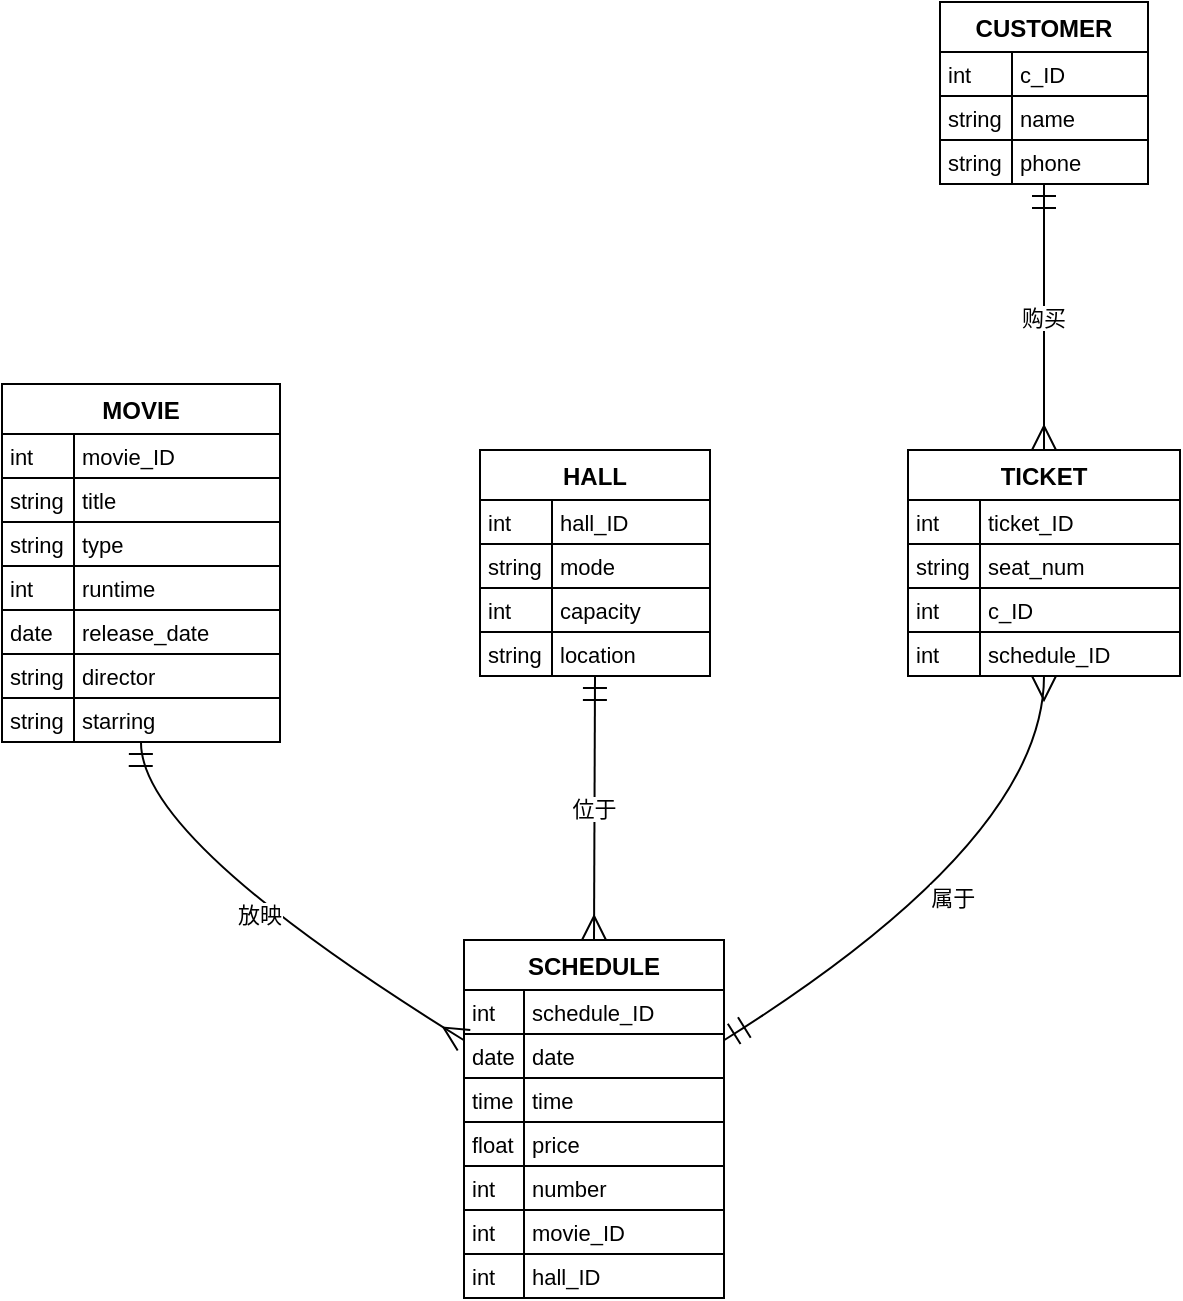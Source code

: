 <mxfile version="24.6.4" type="github">
  <diagram id="R2lEEEUBdFMjLlhIrx00" name="Page-1">
    <mxGraphModel dx="1221" dy="654" grid="0" gridSize="10" guides="1" tooltips="1" connect="1" arrows="1" fold="1" page="1" pageScale="1" pageWidth="850" pageHeight="1100" math="0" shadow="0" extFonts="Permanent Marker^https://fonts.googleapis.com/css?family=Permanent+Marker">
      <root>
        <mxCell id="0" />
        <mxCell id="1" parent="0" />
        <mxCell id="qHvsJnLVXE3Juq46e4E1-33" value="MOVIE" style="shape=table;startSize=25;container=1;collapsible=0;childLayout=tableLayout;fixedRows=1;rowLines=1;fontStyle=1;align=center;resizeLast=1;" vertex="1" parent="1">
          <mxGeometry x="127" y="443" width="139" height="179" as="geometry" />
        </mxCell>
        <mxCell id="qHvsJnLVXE3Juq46e4E1-34" style="shape=tableRow;horizontal=0;startSize=0;swimlaneHead=0;swimlaneBody=0;fillColor=none;collapsible=0;dropTarget=0;points=[[0,0.5],[1,0.5]];portConstraint=eastwest;top=0;left=0;right=0;bottom=0;" vertex="1" parent="qHvsJnLVXE3Juq46e4E1-33">
          <mxGeometry y="25" width="139" height="22" as="geometry" />
        </mxCell>
        <mxCell id="qHvsJnLVXE3Juq46e4E1-35" value="int" style="shape=partialRectangle;connectable=0;fillColor=none;top=0;left=0;bottom=0;right=0;align=left;spacingLeft=2;overflow=hidden;fontSize=11;" vertex="1" parent="qHvsJnLVXE3Juq46e4E1-34">
          <mxGeometry width="36" height="22" as="geometry">
            <mxRectangle width="36" height="22" as="alternateBounds" />
          </mxGeometry>
        </mxCell>
        <mxCell id="qHvsJnLVXE3Juq46e4E1-36" value="movie_ID" style="shape=partialRectangle;connectable=0;fillColor=none;top=0;left=0;bottom=0;right=0;align=left;spacingLeft=2;overflow=hidden;fontSize=11;" vertex="1" parent="qHvsJnLVXE3Juq46e4E1-34">
          <mxGeometry x="36" width="103" height="22" as="geometry">
            <mxRectangle width="103" height="22" as="alternateBounds" />
          </mxGeometry>
        </mxCell>
        <mxCell id="qHvsJnLVXE3Juq46e4E1-37" style="shape=tableRow;horizontal=0;startSize=0;swimlaneHead=0;swimlaneBody=0;fillColor=none;collapsible=0;dropTarget=0;points=[[0,0.5],[1,0.5]];portConstraint=eastwest;top=0;left=0;right=0;bottom=0;" vertex="1" parent="qHvsJnLVXE3Juq46e4E1-33">
          <mxGeometry y="47" width="139" height="22" as="geometry" />
        </mxCell>
        <mxCell id="qHvsJnLVXE3Juq46e4E1-38" value="string" style="shape=partialRectangle;connectable=0;fillColor=none;top=0;left=0;bottom=0;right=0;align=left;spacingLeft=2;overflow=hidden;fontSize=11;" vertex="1" parent="qHvsJnLVXE3Juq46e4E1-37">
          <mxGeometry width="36" height="22" as="geometry">
            <mxRectangle width="36" height="22" as="alternateBounds" />
          </mxGeometry>
        </mxCell>
        <mxCell id="qHvsJnLVXE3Juq46e4E1-39" value="title" style="shape=partialRectangle;connectable=0;fillColor=none;top=0;left=0;bottom=0;right=0;align=left;spacingLeft=2;overflow=hidden;fontSize=11;" vertex="1" parent="qHvsJnLVXE3Juq46e4E1-37">
          <mxGeometry x="36" width="103" height="22" as="geometry">
            <mxRectangle width="103" height="22" as="alternateBounds" />
          </mxGeometry>
        </mxCell>
        <mxCell id="qHvsJnLVXE3Juq46e4E1-40" style="shape=tableRow;horizontal=0;startSize=0;swimlaneHead=0;swimlaneBody=0;fillColor=none;collapsible=0;dropTarget=0;points=[[0,0.5],[1,0.5]];portConstraint=eastwest;top=0;left=0;right=0;bottom=0;" vertex="1" parent="qHvsJnLVXE3Juq46e4E1-33">
          <mxGeometry y="69" width="139" height="22" as="geometry" />
        </mxCell>
        <mxCell id="qHvsJnLVXE3Juq46e4E1-41" value="string" style="shape=partialRectangle;connectable=0;fillColor=none;top=0;left=0;bottom=0;right=0;align=left;spacingLeft=2;overflow=hidden;fontSize=11;" vertex="1" parent="qHvsJnLVXE3Juq46e4E1-40">
          <mxGeometry width="36" height="22" as="geometry">
            <mxRectangle width="36" height="22" as="alternateBounds" />
          </mxGeometry>
        </mxCell>
        <mxCell id="qHvsJnLVXE3Juq46e4E1-42" value="type" style="shape=partialRectangle;connectable=0;fillColor=none;top=0;left=0;bottom=0;right=0;align=left;spacingLeft=2;overflow=hidden;fontSize=11;" vertex="1" parent="qHvsJnLVXE3Juq46e4E1-40">
          <mxGeometry x="36" width="103" height="22" as="geometry">
            <mxRectangle width="103" height="22" as="alternateBounds" />
          </mxGeometry>
        </mxCell>
        <mxCell id="qHvsJnLVXE3Juq46e4E1-43" style="shape=tableRow;horizontal=0;startSize=0;swimlaneHead=0;swimlaneBody=0;fillColor=none;collapsible=0;dropTarget=0;points=[[0,0.5],[1,0.5]];portConstraint=eastwest;top=0;left=0;right=0;bottom=0;" vertex="1" parent="qHvsJnLVXE3Juq46e4E1-33">
          <mxGeometry y="91" width="139" height="22" as="geometry" />
        </mxCell>
        <mxCell id="qHvsJnLVXE3Juq46e4E1-44" value="int" style="shape=partialRectangle;connectable=0;fillColor=none;top=0;left=0;bottom=0;right=0;align=left;spacingLeft=2;overflow=hidden;fontSize=11;" vertex="1" parent="qHvsJnLVXE3Juq46e4E1-43">
          <mxGeometry width="36" height="22" as="geometry">
            <mxRectangle width="36" height="22" as="alternateBounds" />
          </mxGeometry>
        </mxCell>
        <mxCell id="qHvsJnLVXE3Juq46e4E1-45" value="runtime" style="shape=partialRectangle;connectable=0;fillColor=none;top=0;left=0;bottom=0;right=0;align=left;spacingLeft=2;overflow=hidden;fontSize=11;" vertex="1" parent="qHvsJnLVXE3Juq46e4E1-43">
          <mxGeometry x="36" width="103" height="22" as="geometry">
            <mxRectangle width="103" height="22" as="alternateBounds" />
          </mxGeometry>
        </mxCell>
        <mxCell id="qHvsJnLVXE3Juq46e4E1-46" style="shape=tableRow;horizontal=0;startSize=0;swimlaneHead=0;swimlaneBody=0;fillColor=none;collapsible=0;dropTarget=0;points=[[0,0.5],[1,0.5]];portConstraint=eastwest;top=0;left=0;right=0;bottom=0;" vertex="1" parent="qHvsJnLVXE3Juq46e4E1-33">
          <mxGeometry y="113" width="139" height="22" as="geometry" />
        </mxCell>
        <mxCell id="qHvsJnLVXE3Juq46e4E1-47" value="date" style="shape=partialRectangle;connectable=0;fillColor=none;top=0;left=0;bottom=0;right=0;align=left;spacingLeft=2;overflow=hidden;fontSize=11;" vertex="1" parent="qHvsJnLVXE3Juq46e4E1-46">
          <mxGeometry width="36" height="22" as="geometry">
            <mxRectangle width="36" height="22" as="alternateBounds" />
          </mxGeometry>
        </mxCell>
        <mxCell id="qHvsJnLVXE3Juq46e4E1-48" value="release_date" style="shape=partialRectangle;connectable=0;fillColor=none;top=0;left=0;bottom=0;right=0;align=left;spacingLeft=2;overflow=hidden;fontSize=11;" vertex="1" parent="qHvsJnLVXE3Juq46e4E1-46">
          <mxGeometry x="36" width="103" height="22" as="geometry">
            <mxRectangle width="103" height="22" as="alternateBounds" />
          </mxGeometry>
        </mxCell>
        <mxCell id="qHvsJnLVXE3Juq46e4E1-49" style="shape=tableRow;horizontal=0;startSize=0;swimlaneHead=0;swimlaneBody=0;fillColor=none;collapsible=0;dropTarget=0;points=[[0,0.5],[1,0.5]];portConstraint=eastwest;top=0;left=0;right=0;bottom=0;" vertex="1" parent="qHvsJnLVXE3Juq46e4E1-33">
          <mxGeometry y="135" width="139" height="22" as="geometry" />
        </mxCell>
        <mxCell id="qHvsJnLVXE3Juq46e4E1-50" value="string" style="shape=partialRectangle;connectable=0;fillColor=none;top=0;left=0;bottom=0;right=0;align=left;spacingLeft=2;overflow=hidden;fontSize=11;" vertex="1" parent="qHvsJnLVXE3Juq46e4E1-49">
          <mxGeometry width="36" height="22" as="geometry">
            <mxRectangle width="36" height="22" as="alternateBounds" />
          </mxGeometry>
        </mxCell>
        <mxCell id="qHvsJnLVXE3Juq46e4E1-51" value="director" style="shape=partialRectangle;connectable=0;fillColor=none;top=0;left=0;bottom=0;right=0;align=left;spacingLeft=2;overflow=hidden;fontSize=11;" vertex="1" parent="qHvsJnLVXE3Juq46e4E1-49">
          <mxGeometry x="36" width="103" height="22" as="geometry">
            <mxRectangle width="103" height="22" as="alternateBounds" />
          </mxGeometry>
        </mxCell>
        <mxCell id="qHvsJnLVXE3Juq46e4E1-52" style="shape=tableRow;horizontal=0;startSize=0;swimlaneHead=0;swimlaneBody=0;fillColor=none;collapsible=0;dropTarget=0;points=[[0,0.5],[1,0.5]];portConstraint=eastwest;top=0;left=0;right=0;bottom=0;" vertex="1" parent="qHvsJnLVXE3Juq46e4E1-33">
          <mxGeometry y="157" width="139" height="22" as="geometry" />
        </mxCell>
        <mxCell id="qHvsJnLVXE3Juq46e4E1-53" value="string" style="shape=partialRectangle;connectable=0;fillColor=none;top=0;left=0;bottom=0;right=0;align=left;spacingLeft=2;overflow=hidden;fontSize=11;" vertex="1" parent="qHvsJnLVXE3Juq46e4E1-52">
          <mxGeometry width="36" height="22" as="geometry">
            <mxRectangle width="36" height="22" as="alternateBounds" />
          </mxGeometry>
        </mxCell>
        <mxCell id="qHvsJnLVXE3Juq46e4E1-54" value="starring" style="shape=partialRectangle;connectable=0;fillColor=none;top=0;left=0;bottom=0;right=0;align=left;spacingLeft=2;overflow=hidden;fontSize=11;" vertex="1" parent="qHvsJnLVXE3Juq46e4E1-52">
          <mxGeometry x="36" width="103" height="22" as="geometry">
            <mxRectangle width="103" height="22" as="alternateBounds" />
          </mxGeometry>
        </mxCell>
        <mxCell id="qHvsJnLVXE3Juq46e4E1-55" value="CUSTOMER" style="shape=table;startSize=25;container=1;collapsible=0;childLayout=tableLayout;fixedRows=1;rowLines=1;fontStyle=1;align=center;resizeLast=1;" vertex="1" parent="1">
          <mxGeometry x="596" y="252" width="104" height="91" as="geometry" />
        </mxCell>
        <mxCell id="qHvsJnLVXE3Juq46e4E1-56" style="shape=tableRow;horizontal=0;startSize=0;swimlaneHead=0;swimlaneBody=0;fillColor=none;collapsible=0;dropTarget=0;points=[[0,0.5],[1,0.5]];portConstraint=eastwest;top=0;left=0;right=0;bottom=0;" vertex="1" parent="qHvsJnLVXE3Juq46e4E1-55">
          <mxGeometry y="25" width="104" height="22" as="geometry" />
        </mxCell>
        <mxCell id="qHvsJnLVXE3Juq46e4E1-57" value="int" style="shape=partialRectangle;connectable=0;fillColor=none;top=0;left=0;bottom=0;right=0;align=left;spacingLeft=2;overflow=hidden;fontSize=11;" vertex="1" parent="qHvsJnLVXE3Juq46e4E1-56">
          <mxGeometry width="36" height="22" as="geometry">
            <mxRectangle width="36" height="22" as="alternateBounds" />
          </mxGeometry>
        </mxCell>
        <mxCell id="qHvsJnLVXE3Juq46e4E1-58" value="c_ID" style="shape=partialRectangle;connectable=0;fillColor=none;top=0;left=0;bottom=0;right=0;align=left;spacingLeft=2;overflow=hidden;fontSize=11;" vertex="1" parent="qHvsJnLVXE3Juq46e4E1-56">
          <mxGeometry x="36" width="68" height="22" as="geometry">
            <mxRectangle width="68" height="22" as="alternateBounds" />
          </mxGeometry>
        </mxCell>
        <mxCell id="qHvsJnLVXE3Juq46e4E1-59" style="shape=tableRow;horizontal=0;startSize=0;swimlaneHead=0;swimlaneBody=0;fillColor=none;collapsible=0;dropTarget=0;points=[[0,0.5],[1,0.5]];portConstraint=eastwest;top=0;left=0;right=0;bottom=0;" vertex="1" parent="qHvsJnLVXE3Juq46e4E1-55">
          <mxGeometry y="47" width="104" height="22" as="geometry" />
        </mxCell>
        <mxCell id="qHvsJnLVXE3Juq46e4E1-60" value="string" style="shape=partialRectangle;connectable=0;fillColor=none;top=0;left=0;bottom=0;right=0;align=left;spacingLeft=2;overflow=hidden;fontSize=11;" vertex="1" parent="qHvsJnLVXE3Juq46e4E1-59">
          <mxGeometry width="36" height="22" as="geometry">
            <mxRectangle width="36" height="22" as="alternateBounds" />
          </mxGeometry>
        </mxCell>
        <mxCell id="qHvsJnLVXE3Juq46e4E1-61" value="name" style="shape=partialRectangle;connectable=0;fillColor=none;top=0;left=0;bottom=0;right=0;align=left;spacingLeft=2;overflow=hidden;fontSize=11;" vertex="1" parent="qHvsJnLVXE3Juq46e4E1-59">
          <mxGeometry x="36" width="68" height="22" as="geometry">
            <mxRectangle width="68" height="22" as="alternateBounds" />
          </mxGeometry>
        </mxCell>
        <mxCell id="qHvsJnLVXE3Juq46e4E1-62" style="shape=tableRow;horizontal=0;startSize=0;swimlaneHead=0;swimlaneBody=0;fillColor=none;collapsible=0;dropTarget=0;points=[[0,0.5],[1,0.5]];portConstraint=eastwest;top=0;left=0;right=0;bottom=0;" vertex="1" parent="qHvsJnLVXE3Juq46e4E1-55">
          <mxGeometry y="69" width="104" height="22" as="geometry" />
        </mxCell>
        <mxCell id="qHvsJnLVXE3Juq46e4E1-63" value="string" style="shape=partialRectangle;connectable=0;fillColor=none;top=0;left=0;bottom=0;right=0;align=left;spacingLeft=2;overflow=hidden;fontSize=11;" vertex="1" parent="qHvsJnLVXE3Juq46e4E1-62">
          <mxGeometry width="36" height="22" as="geometry">
            <mxRectangle width="36" height="22" as="alternateBounds" />
          </mxGeometry>
        </mxCell>
        <mxCell id="qHvsJnLVXE3Juq46e4E1-64" value="phone" style="shape=partialRectangle;connectable=0;fillColor=none;top=0;left=0;bottom=0;right=0;align=left;spacingLeft=2;overflow=hidden;fontSize=11;" vertex="1" parent="qHvsJnLVXE3Juq46e4E1-62">
          <mxGeometry x="36" width="68" height="22" as="geometry">
            <mxRectangle width="68" height="22" as="alternateBounds" />
          </mxGeometry>
        </mxCell>
        <mxCell id="qHvsJnLVXE3Juq46e4E1-65" value="HALL" style="shape=table;startSize=25;container=1;collapsible=0;childLayout=tableLayout;fixedRows=1;rowLines=1;fontStyle=1;align=center;resizeLast=1;" vertex="1" parent="1">
          <mxGeometry x="366" y="476" width="115" height="113" as="geometry" />
        </mxCell>
        <mxCell id="qHvsJnLVXE3Juq46e4E1-66" style="shape=tableRow;horizontal=0;startSize=0;swimlaneHead=0;swimlaneBody=0;fillColor=none;collapsible=0;dropTarget=0;points=[[0,0.5],[1,0.5]];portConstraint=eastwest;top=0;left=0;right=0;bottom=0;" vertex="1" parent="qHvsJnLVXE3Juq46e4E1-65">
          <mxGeometry y="25" width="115" height="22" as="geometry" />
        </mxCell>
        <mxCell id="qHvsJnLVXE3Juq46e4E1-67" value="int" style="shape=partialRectangle;connectable=0;fillColor=none;top=0;left=0;bottom=0;right=0;align=left;spacingLeft=2;overflow=hidden;fontSize=11;" vertex="1" parent="qHvsJnLVXE3Juq46e4E1-66">
          <mxGeometry width="36" height="22" as="geometry">
            <mxRectangle width="36" height="22" as="alternateBounds" />
          </mxGeometry>
        </mxCell>
        <mxCell id="qHvsJnLVXE3Juq46e4E1-68" value="hall_ID" style="shape=partialRectangle;connectable=0;fillColor=none;top=0;left=0;bottom=0;right=0;align=left;spacingLeft=2;overflow=hidden;fontSize=11;" vertex="1" parent="qHvsJnLVXE3Juq46e4E1-66">
          <mxGeometry x="36" width="79" height="22" as="geometry">
            <mxRectangle width="79" height="22" as="alternateBounds" />
          </mxGeometry>
        </mxCell>
        <mxCell id="qHvsJnLVXE3Juq46e4E1-69" style="shape=tableRow;horizontal=0;startSize=0;swimlaneHead=0;swimlaneBody=0;fillColor=none;collapsible=0;dropTarget=0;points=[[0,0.5],[1,0.5]];portConstraint=eastwest;top=0;left=0;right=0;bottom=0;" vertex="1" parent="qHvsJnLVXE3Juq46e4E1-65">
          <mxGeometry y="47" width="115" height="22" as="geometry" />
        </mxCell>
        <mxCell id="qHvsJnLVXE3Juq46e4E1-70" value="string" style="shape=partialRectangle;connectable=0;fillColor=none;top=0;left=0;bottom=0;right=0;align=left;spacingLeft=2;overflow=hidden;fontSize=11;" vertex="1" parent="qHvsJnLVXE3Juq46e4E1-69">
          <mxGeometry width="36" height="22" as="geometry">
            <mxRectangle width="36" height="22" as="alternateBounds" />
          </mxGeometry>
        </mxCell>
        <mxCell id="qHvsJnLVXE3Juq46e4E1-71" value="mode" style="shape=partialRectangle;connectable=0;fillColor=none;top=0;left=0;bottom=0;right=0;align=left;spacingLeft=2;overflow=hidden;fontSize=11;" vertex="1" parent="qHvsJnLVXE3Juq46e4E1-69">
          <mxGeometry x="36" width="79" height="22" as="geometry">
            <mxRectangle width="79" height="22" as="alternateBounds" />
          </mxGeometry>
        </mxCell>
        <mxCell id="qHvsJnLVXE3Juq46e4E1-72" style="shape=tableRow;horizontal=0;startSize=0;swimlaneHead=0;swimlaneBody=0;fillColor=none;collapsible=0;dropTarget=0;points=[[0,0.5],[1,0.5]];portConstraint=eastwest;top=0;left=0;right=0;bottom=0;" vertex="1" parent="qHvsJnLVXE3Juq46e4E1-65">
          <mxGeometry y="69" width="115" height="22" as="geometry" />
        </mxCell>
        <mxCell id="qHvsJnLVXE3Juq46e4E1-73" value="int" style="shape=partialRectangle;connectable=0;fillColor=none;top=0;left=0;bottom=0;right=0;align=left;spacingLeft=2;overflow=hidden;fontSize=11;" vertex="1" parent="qHvsJnLVXE3Juq46e4E1-72">
          <mxGeometry width="36" height="22" as="geometry">
            <mxRectangle width="36" height="22" as="alternateBounds" />
          </mxGeometry>
        </mxCell>
        <mxCell id="qHvsJnLVXE3Juq46e4E1-74" value="capacity" style="shape=partialRectangle;connectable=0;fillColor=none;top=0;left=0;bottom=0;right=0;align=left;spacingLeft=2;overflow=hidden;fontSize=11;" vertex="1" parent="qHvsJnLVXE3Juq46e4E1-72">
          <mxGeometry x="36" width="79" height="22" as="geometry">
            <mxRectangle width="79" height="22" as="alternateBounds" />
          </mxGeometry>
        </mxCell>
        <mxCell id="qHvsJnLVXE3Juq46e4E1-75" style="shape=tableRow;horizontal=0;startSize=0;swimlaneHead=0;swimlaneBody=0;fillColor=none;collapsible=0;dropTarget=0;points=[[0,0.5],[1,0.5]];portConstraint=eastwest;top=0;left=0;right=0;bottom=0;" vertex="1" parent="qHvsJnLVXE3Juq46e4E1-65">
          <mxGeometry y="91" width="115" height="22" as="geometry" />
        </mxCell>
        <mxCell id="qHvsJnLVXE3Juq46e4E1-76" value="string" style="shape=partialRectangle;connectable=0;fillColor=none;top=0;left=0;bottom=0;right=0;align=left;spacingLeft=2;overflow=hidden;fontSize=11;" vertex="1" parent="qHvsJnLVXE3Juq46e4E1-75">
          <mxGeometry width="36" height="22" as="geometry">
            <mxRectangle width="36" height="22" as="alternateBounds" />
          </mxGeometry>
        </mxCell>
        <mxCell id="qHvsJnLVXE3Juq46e4E1-77" value="location" style="shape=partialRectangle;connectable=0;fillColor=none;top=0;left=0;bottom=0;right=0;align=left;spacingLeft=2;overflow=hidden;fontSize=11;" vertex="1" parent="qHvsJnLVXE3Juq46e4E1-75">
          <mxGeometry x="36" width="79" height="22" as="geometry">
            <mxRectangle width="79" height="22" as="alternateBounds" />
          </mxGeometry>
        </mxCell>
        <mxCell id="qHvsJnLVXE3Juq46e4E1-78" value="SCHEDULE" style="shape=table;startSize=25;container=1;collapsible=0;childLayout=tableLayout;fixedRows=1;rowLines=1;fontStyle=1;align=center;resizeLast=1;" vertex="1" parent="1">
          <mxGeometry x="358" y="721" width="130" height="179" as="geometry" />
        </mxCell>
        <mxCell id="qHvsJnLVXE3Juq46e4E1-79" style="shape=tableRow;horizontal=0;startSize=0;swimlaneHead=0;swimlaneBody=0;fillColor=none;collapsible=0;dropTarget=0;points=[[0,0.5],[1,0.5]];portConstraint=eastwest;top=0;left=0;right=0;bottom=0;" vertex="1" parent="qHvsJnLVXE3Juq46e4E1-78">
          <mxGeometry y="25" width="130" height="22" as="geometry" />
        </mxCell>
        <mxCell id="qHvsJnLVXE3Juq46e4E1-80" value="int" style="shape=partialRectangle;connectable=0;fillColor=none;top=0;left=0;bottom=0;right=0;align=left;spacingLeft=2;overflow=hidden;fontSize=11;" vertex="1" parent="qHvsJnLVXE3Juq46e4E1-79">
          <mxGeometry width="30" height="22" as="geometry">
            <mxRectangle width="30" height="22" as="alternateBounds" />
          </mxGeometry>
        </mxCell>
        <mxCell id="qHvsJnLVXE3Juq46e4E1-81" value="schedule_ID" style="shape=partialRectangle;connectable=0;fillColor=none;top=0;left=0;bottom=0;right=0;align=left;spacingLeft=2;overflow=hidden;fontSize=11;" vertex="1" parent="qHvsJnLVXE3Juq46e4E1-79">
          <mxGeometry x="30" width="100" height="22" as="geometry">
            <mxRectangle width="100" height="22" as="alternateBounds" />
          </mxGeometry>
        </mxCell>
        <mxCell id="qHvsJnLVXE3Juq46e4E1-82" style="shape=tableRow;horizontal=0;startSize=0;swimlaneHead=0;swimlaneBody=0;fillColor=none;collapsible=0;dropTarget=0;points=[[0,0.5],[1,0.5]];portConstraint=eastwest;top=0;left=0;right=0;bottom=0;" vertex="1" parent="qHvsJnLVXE3Juq46e4E1-78">
          <mxGeometry y="47" width="130" height="22" as="geometry" />
        </mxCell>
        <mxCell id="qHvsJnLVXE3Juq46e4E1-83" value="date" style="shape=partialRectangle;connectable=0;fillColor=none;top=0;left=0;bottom=0;right=0;align=left;spacingLeft=2;overflow=hidden;fontSize=11;" vertex="1" parent="qHvsJnLVXE3Juq46e4E1-82">
          <mxGeometry width="30" height="22" as="geometry">
            <mxRectangle width="30" height="22" as="alternateBounds" />
          </mxGeometry>
        </mxCell>
        <mxCell id="qHvsJnLVXE3Juq46e4E1-84" value="date" style="shape=partialRectangle;connectable=0;fillColor=none;top=0;left=0;bottom=0;right=0;align=left;spacingLeft=2;overflow=hidden;fontSize=11;" vertex="1" parent="qHvsJnLVXE3Juq46e4E1-82">
          <mxGeometry x="30" width="100" height="22" as="geometry">
            <mxRectangle width="100" height="22" as="alternateBounds" />
          </mxGeometry>
        </mxCell>
        <mxCell id="qHvsJnLVXE3Juq46e4E1-85" style="shape=tableRow;horizontal=0;startSize=0;swimlaneHead=0;swimlaneBody=0;fillColor=none;collapsible=0;dropTarget=0;points=[[0,0.5],[1,0.5]];portConstraint=eastwest;top=0;left=0;right=0;bottom=0;" vertex="1" parent="qHvsJnLVXE3Juq46e4E1-78">
          <mxGeometry y="69" width="130" height="22" as="geometry" />
        </mxCell>
        <mxCell id="qHvsJnLVXE3Juq46e4E1-86" value="time" style="shape=partialRectangle;connectable=0;fillColor=none;top=0;left=0;bottom=0;right=0;align=left;spacingLeft=2;overflow=hidden;fontSize=11;" vertex="1" parent="qHvsJnLVXE3Juq46e4E1-85">
          <mxGeometry width="30" height="22" as="geometry">
            <mxRectangle width="30" height="22" as="alternateBounds" />
          </mxGeometry>
        </mxCell>
        <mxCell id="qHvsJnLVXE3Juq46e4E1-87" value="time" style="shape=partialRectangle;connectable=0;fillColor=none;top=0;left=0;bottom=0;right=0;align=left;spacingLeft=2;overflow=hidden;fontSize=11;" vertex="1" parent="qHvsJnLVXE3Juq46e4E1-85">
          <mxGeometry x="30" width="100" height="22" as="geometry">
            <mxRectangle width="100" height="22" as="alternateBounds" />
          </mxGeometry>
        </mxCell>
        <mxCell id="qHvsJnLVXE3Juq46e4E1-88" style="shape=tableRow;horizontal=0;startSize=0;swimlaneHead=0;swimlaneBody=0;fillColor=none;collapsible=0;dropTarget=0;points=[[0,0.5],[1,0.5]];portConstraint=eastwest;top=0;left=0;right=0;bottom=0;" vertex="1" parent="qHvsJnLVXE3Juq46e4E1-78">
          <mxGeometry y="91" width="130" height="22" as="geometry" />
        </mxCell>
        <mxCell id="qHvsJnLVXE3Juq46e4E1-89" value="float" style="shape=partialRectangle;connectable=0;fillColor=none;top=0;left=0;bottom=0;right=0;align=left;spacingLeft=2;overflow=hidden;fontSize=11;" vertex="1" parent="qHvsJnLVXE3Juq46e4E1-88">
          <mxGeometry width="30" height="22" as="geometry">
            <mxRectangle width="30" height="22" as="alternateBounds" />
          </mxGeometry>
        </mxCell>
        <mxCell id="qHvsJnLVXE3Juq46e4E1-90" value="price" style="shape=partialRectangle;connectable=0;fillColor=none;top=0;left=0;bottom=0;right=0;align=left;spacingLeft=2;overflow=hidden;fontSize=11;" vertex="1" parent="qHvsJnLVXE3Juq46e4E1-88">
          <mxGeometry x="30" width="100" height="22" as="geometry">
            <mxRectangle width="100" height="22" as="alternateBounds" />
          </mxGeometry>
        </mxCell>
        <mxCell id="qHvsJnLVXE3Juq46e4E1-91" style="shape=tableRow;horizontal=0;startSize=0;swimlaneHead=0;swimlaneBody=0;fillColor=none;collapsible=0;dropTarget=0;points=[[0,0.5],[1,0.5]];portConstraint=eastwest;top=0;left=0;right=0;bottom=0;" vertex="1" parent="qHvsJnLVXE3Juq46e4E1-78">
          <mxGeometry y="113" width="130" height="22" as="geometry" />
        </mxCell>
        <mxCell id="qHvsJnLVXE3Juq46e4E1-92" value="int" style="shape=partialRectangle;connectable=0;fillColor=none;top=0;left=0;bottom=0;right=0;align=left;spacingLeft=2;overflow=hidden;fontSize=11;" vertex="1" parent="qHvsJnLVXE3Juq46e4E1-91">
          <mxGeometry width="30" height="22" as="geometry">
            <mxRectangle width="30" height="22" as="alternateBounds" />
          </mxGeometry>
        </mxCell>
        <mxCell id="qHvsJnLVXE3Juq46e4E1-93" value="number" style="shape=partialRectangle;connectable=0;fillColor=none;top=0;left=0;bottom=0;right=0;align=left;spacingLeft=2;overflow=hidden;fontSize=11;" vertex="1" parent="qHvsJnLVXE3Juq46e4E1-91">
          <mxGeometry x="30" width="100" height="22" as="geometry">
            <mxRectangle width="100" height="22" as="alternateBounds" />
          </mxGeometry>
        </mxCell>
        <mxCell id="qHvsJnLVXE3Juq46e4E1-94" style="shape=tableRow;horizontal=0;startSize=0;swimlaneHead=0;swimlaneBody=0;fillColor=none;collapsible=0;dropTarget=0;points=[[0,0.5],[1,0.5]];portConstraint=eastwest;top=0;left=0;right=0;bottom=0;" vertex="1" parent="qHvsJnLVXE3Juq46e4E1-78">
          <mxGeometry y="135" width="130" height="22" as="geometry" />
        </mxCell>
        <mxCell id="qHvsJnLVXE3Juq46e4E1-95" value="int" style="shape=partialRectangle;connectable=0;fillColor=none;top=0;left=0;bottom=0;right=0;align=left;spacingLeft=2;overflow=hidden;fontSize=11;" vertex="1" parent="qHvsJnLVXE3Juq46e4E1-94">
          <mxGeometry width="30" height="22" as="geometry">
            <mxRectangle width="30" height="22" as="alternateBounds" />
          </mxGeometry>
        </mxCell>
        <mxCell id="qHvsJnLVXE3Juq46e4E1-96" value="movie_ID" style="shape=partialRectangle;connectable=0;fillColor=none;top=0;left=0;bottom=0;right=0;align=left;spacingLeft=2;overflow=hidden;fontSize=11;" vertex="1" parent="qHvsJnLVXE3Juq46e4E1-94">
          <mxGeometry x="30" width="100" height="22" as="geometry">
            <mxRectangle width="100" height="22" as="alternateBounds" />
          </mxGeometry>
        </mxCell>
        <mxCell id="qHvsJnLVXE3Juq46e4E1-97" style="shape=tableRow;horizontal=0;startSize=0;swimlaneHead=0;swimlaneBody=0;fillColor=none;collapsible=0;dropTarget=0;points=[[0,0.5],[1,0.5]];portConstraint=eastwest;top=0;left=0;right=0;bottom=0;" vertex="1" parent="qHvsJnLVXE3Juq46e4E1-78">
          <mxGeometry y="157" width="130" height="22" as="geometry" />
        </mxCell>
        <mxCell id="qHvsJnLVXE3Juq46e4E1-98" value="int" style="shape=partialRectangle;connectable=0;fillColor=none;top=0;left=0;bottom=0;right=0;align=left;spacingLeft=2;overflow=hidden;fontSize=11;" vertex="1" parent="qHvsJnLVXE3Juq46e4E1-97">
          <mxGeometry width="30" height="22" as="geometry">
            <mxRectangle width="30" height="22" as="alternateBounds" />
          </mxGeometry>
        </mxCell>
        <mxCell id="qHvsJnLVXE3Juq46e4E1-99" value="hall_ID" style="shape=partialRectangle;connectable=0;fillColor=none;top=0;left=0;bottom=0;right=0;align=left;spacingLeft=2;overflow=hidden;fontSize=11;" vertex="1" parent="qHvsJnLVXE3Juq46e4E1-97">
          <mxGeometry x="30" width="100" height="22" as="geometry">
            <mxRectangle width="100" height="22" as="alternateBounds" />
          </mxGeometry>
        </mxCell>
        <mxCell id="qHvsJnLVXE3Juq46e4E1-100" value="TICKET" style="shape=table;startSize=25;container=1;collapsible=0;childLayout=tableLayout;fixedRows=1;rowLines=1;fontStyle=1;align=center;resizeLast=1;" vertex="1" parent="1">
          <mxGeometry x="580" y="476" width="136" height="113" as="geometry" />
        </mxCell>
        <mxCell id="qHvsJnLVXE3Juq46e4E1-101" style="shape=tableRow;horizontal=0;startSize=0;swimlaneHead=0;swimlaneBody=0;fillColor=none;collapsible=0;dropTarget=0;points=[[0,0.5],[1,0.5]];portConstraint=eastwest;top=0;left=0;right=0;bottom=0;" vertex="1" parent="qHvsJnLVXE3Juq46e4E1-100">
          <mxGeometry y="25" width="136" height="22" as="geometry" />
        </mxCell>
        <mxCell id="qHvsJnLVXE3Juq46e4E1-102" value="int" style="shape=partialRectangle;connectable=0;fillColor=none;top=0;left=0;bottom=0;right=0;align=left;spacingLeft=2;overflow=hidden;fontSize=11;" vertex="1" parent="qHvsJnLVXE3Juq46e4E1-101">
          <mxGeometry width="36" height="22" as="geometry">
            <mxRectangle width="36" height="22" as="alternateBounds" />
          </mxGeometry>
        </mxCell>
        <mxCell id="qHvsJnLVXE3Juq46e4E1-103" value="ticket_ID" style="shape=partialRectangle;connectable=0;fillColor=none;top=0;left=0;bottom=0;right=0;align=left;spacingLeft=2;overflow=hidden;fontSize=11;" vertex="1" parent="qHvsJnLVXE3Juq46e4E1-101">
          <mxGeometry x="36" width="100" height="22" as="geometry">
            <mxRectangle width="100" height="22" as="alternateBounds" />
          </mxGeometry>
        </mxCell>
        <mxCell id="qHvsJnLVXE3Juq46e4E1-104" style="shape=tableRow;horizontal=0;startSize=0;swimlaneHead=0;swimlaneBody=0;fillColor=none;collapsible=0;dropTarget=0;points=[[0,0.5],[1,0.5]];portConstraint=eastwest;top=0;left=0;right=0;bottom=0;" vertex="1" parent="qHvsJnLVXE3Juq46e4E1-100">
          <mxGeometry y="47" width="136" height="22" as="geometry" />
        </mxCell>
        <mxCell id="qHvsJnLVXE3Juq46e4E1-105" value="string" style="shape=partialRectangle;connectable=0;fillColor=none;top=0;left=0;bottom=0;right=0;align=left;spacingLeft=2;overflow=hidden;fontSize=11;" vertex="1" parent="qHvsJnLVXE3Juq46e4E1-104">
          <mxGeometry width="36" height="22" as="geometry">
            <mxRectangle width="36" height="22" as="alternateBounds" />
          </mxGeometry>
        </mxCell>
        <mxCell id="qHvsJnLVXE3Juq46e4E1-106" value="seat_num" style="shape=partialRectangle;connectable=0;fillColor=none;top=0;left=0;bottom=0;right=0;align=left;spacingLeft=2;overflow=hidden;fontSize=11;" vertex="1" parent="qHvsJnLVXE3Juq46e4E1-104">
          <mxGeometry x="36" width="100" height="22" as="geometry">
            <mxRectangle width="100" height="22" as="alternateBounds" />
          </mxGeometry>
        </mxCell>
        <mxCell id="qHvsJnLVXE3Juq46e4E1-107" style="shape=tableRow;horizontal=0;startSize=0;swimlaneHead=0;swimlaneBody=0;fillColor=none;collapsible=0;dropTarget=0;points=[[0,0.5],[1,0.5]];portConstraint=eastwest;top=0;left=0;right=0;bottom=0;" vertex="1" parent="qHvsJnLVXE3Juq46e4E1-100">
          <mxGeometry y="69" width="136" height="22" as="geometry" />
        </mxCell>
        <mxCell id="qHvsJnLVXE3Juq46e4E1-108" value="int" style="shape=partialRectangle;connectable=0;fillColor=none;top=0;left=0;bottom=0;right=0;align=left;spacingLeft=2;overflow=hidden;fontSize=11;" vertex="1" parent="qHvsJnLVXE3Juq46e4E1-107">
          <mxGeometry width="36" height="22" as="geometry">
            <mxRectangle width="36" height="22" as="alternateBounds" />
          </mxGeometry>
        </mxCell>
        <mxCell id="qHvsJnLVXE3Juq46e4E1-109" value="c_ID" style="shape=partialRectangle;connectable=0;fillColor=none;top=0;left=0;bottom=0;right=0;align=left;spacingLeft=2;overflow=hidden;fontSize=11;" vertex="1" parent="qHvsJnLVXE3Juq46e4E1-107">
          <mxGeometry x="36" width="100" height="22" as="geometry">
            <mxRectangle width="100" height="22" as="alternateBounds" />
          </mxGeometry>
        </mxCell>
        <mxCell id="qHvsJnLVXE3Juq46e4E1-110" style="shape=tableRow;horizontal=0;startSize=0;swimlaneHead=0;swimlaneBody=0;fillColor=none;collapsible=0;dropTarget=0;points=[[0,0.5],[1,0.5]];portConstraint=eastwest;top=0;left=0;right=0;bottom=0;" vertex="1" parent="qHvsJnLVXE3Juq46e4E1-100">
          <mxGeometry y="91" width="136" height="22" as="geometry" />
        </mxCell>
        <mxCell id="qHvsJnLVXE3Juq46e4E1-111" value="int" style="shape=partialRectangle;connectable=0;fillColor=none;top=0;left=0;bottom=0;right=0;align=left;spacingLeft=2;overflow=hidden;fontSize=11;" vertex="1" parent="qHvsJnLVXE3Juq46e4E1-110">
          <mxGeometry width="36" height="22" as="geometry">
            <mxRectangle width="36" height="22" as="alternateBounds" />
          </mxGeometry>
        </mxCell>
        <mxCell id="qHvsJnLVXE3Juq46e4E1-112" value="schedule_ID" style="shape=partialRectangle;connectable=0;fillColor=none;top=0;left=0;bottom=0;right=0;align=left;spacingLeft=2;overflow=hidden;fontSize=11;" vertex="1" parent="qHvsJnLVXE3Juq46e4E1-110">
          <mxGeometry x="36" width="100" height="22" as="geometry">
            <mxRectangle width="100" height="22" as="alternateBounds" />
          </mxGeometry>
        </mxCell>
        <mxCell id="qHvsJnLVXE3Juq46e4E1-113" value="放映" style="curved=1;startArrow=ERmandOne;startSize=10;;endArrow=ERmany;endSize=10;;exitX=0.5;exitY=1;entryX=0;entryY=0.28;rounded=0;" edge="1" parent="1" source="qHvsJnLVXE3Juq46e4E1-33" target="qHvsJnLVXE3Juq46e4E1-78">
          <mxGeometry relative="1" as="geometry">
            <Array as="points">
              <mxPoint x="196" y="671" />
            </Array>
          </mxGeometry>
        </mxCell>
        <mxCell id="qHvsJnLVXE3Juq46e4E1-114" value="位于" style="curved=1;startArrow=ERmandOne;startSize=10;;endArrow=ERmany;endSize=10;;exitX=0.5;exitY=0.99;entryX=0.5;entryY=0;rounded=0;" edge="1" parent="1" source="qHvsJnLVXE3Juq46e4E1-65" target="qHvsJnLVXE3Juq46e4E1-78">
          <mxGeometry relative="1" as="geometry">
            <Array as="points" />
          </mxGeometry>
        </mxCell>
        <mxCell id="qHvsJnLVXE3Juq46e4E1-115" value="购买" style="curved=1;startArrow=ERmandOne;startSize=10;;endArrow=ERmany;endSize=10;;exitX=0.5;exitY=1;entryX=0.5;entryY=0;rounded=0;" edge="1" parent="1" source="qHvsJnLVXE3Juq46e4E1-55" target="qHvsJnLVXE3Juq46e4E1-100">
          <mxGeometry relative="1" as="geometry">
            <Array as="points" />
          </mxGeometry>
        </mxCell>
        <mxCell id="qHvsJnLVXE3Juq46e4E1-116" value="属于" style="curved=1;startArrow=ERmany;startSize=10;;endArrow=ERmandOne;endSize=10;;exitX=0.5;exitY=0.99;entryX=1;entryY=0.28;rounded=0;" edge="1" parent="1" source="qHvsJnLVXE3Juq46e4E1-100" target="qHvsJnLVXE3Juq46e4E1-78">
          <mxGeometry relative="1" as="geometry">
            <Array as="points">
              <mxPoint x="648" y="671" />
            </Array>
          </mxGeometry>
        </mxCell>
      </root>
    </mxGraphModel>
  </diagram>
</mxfile>
